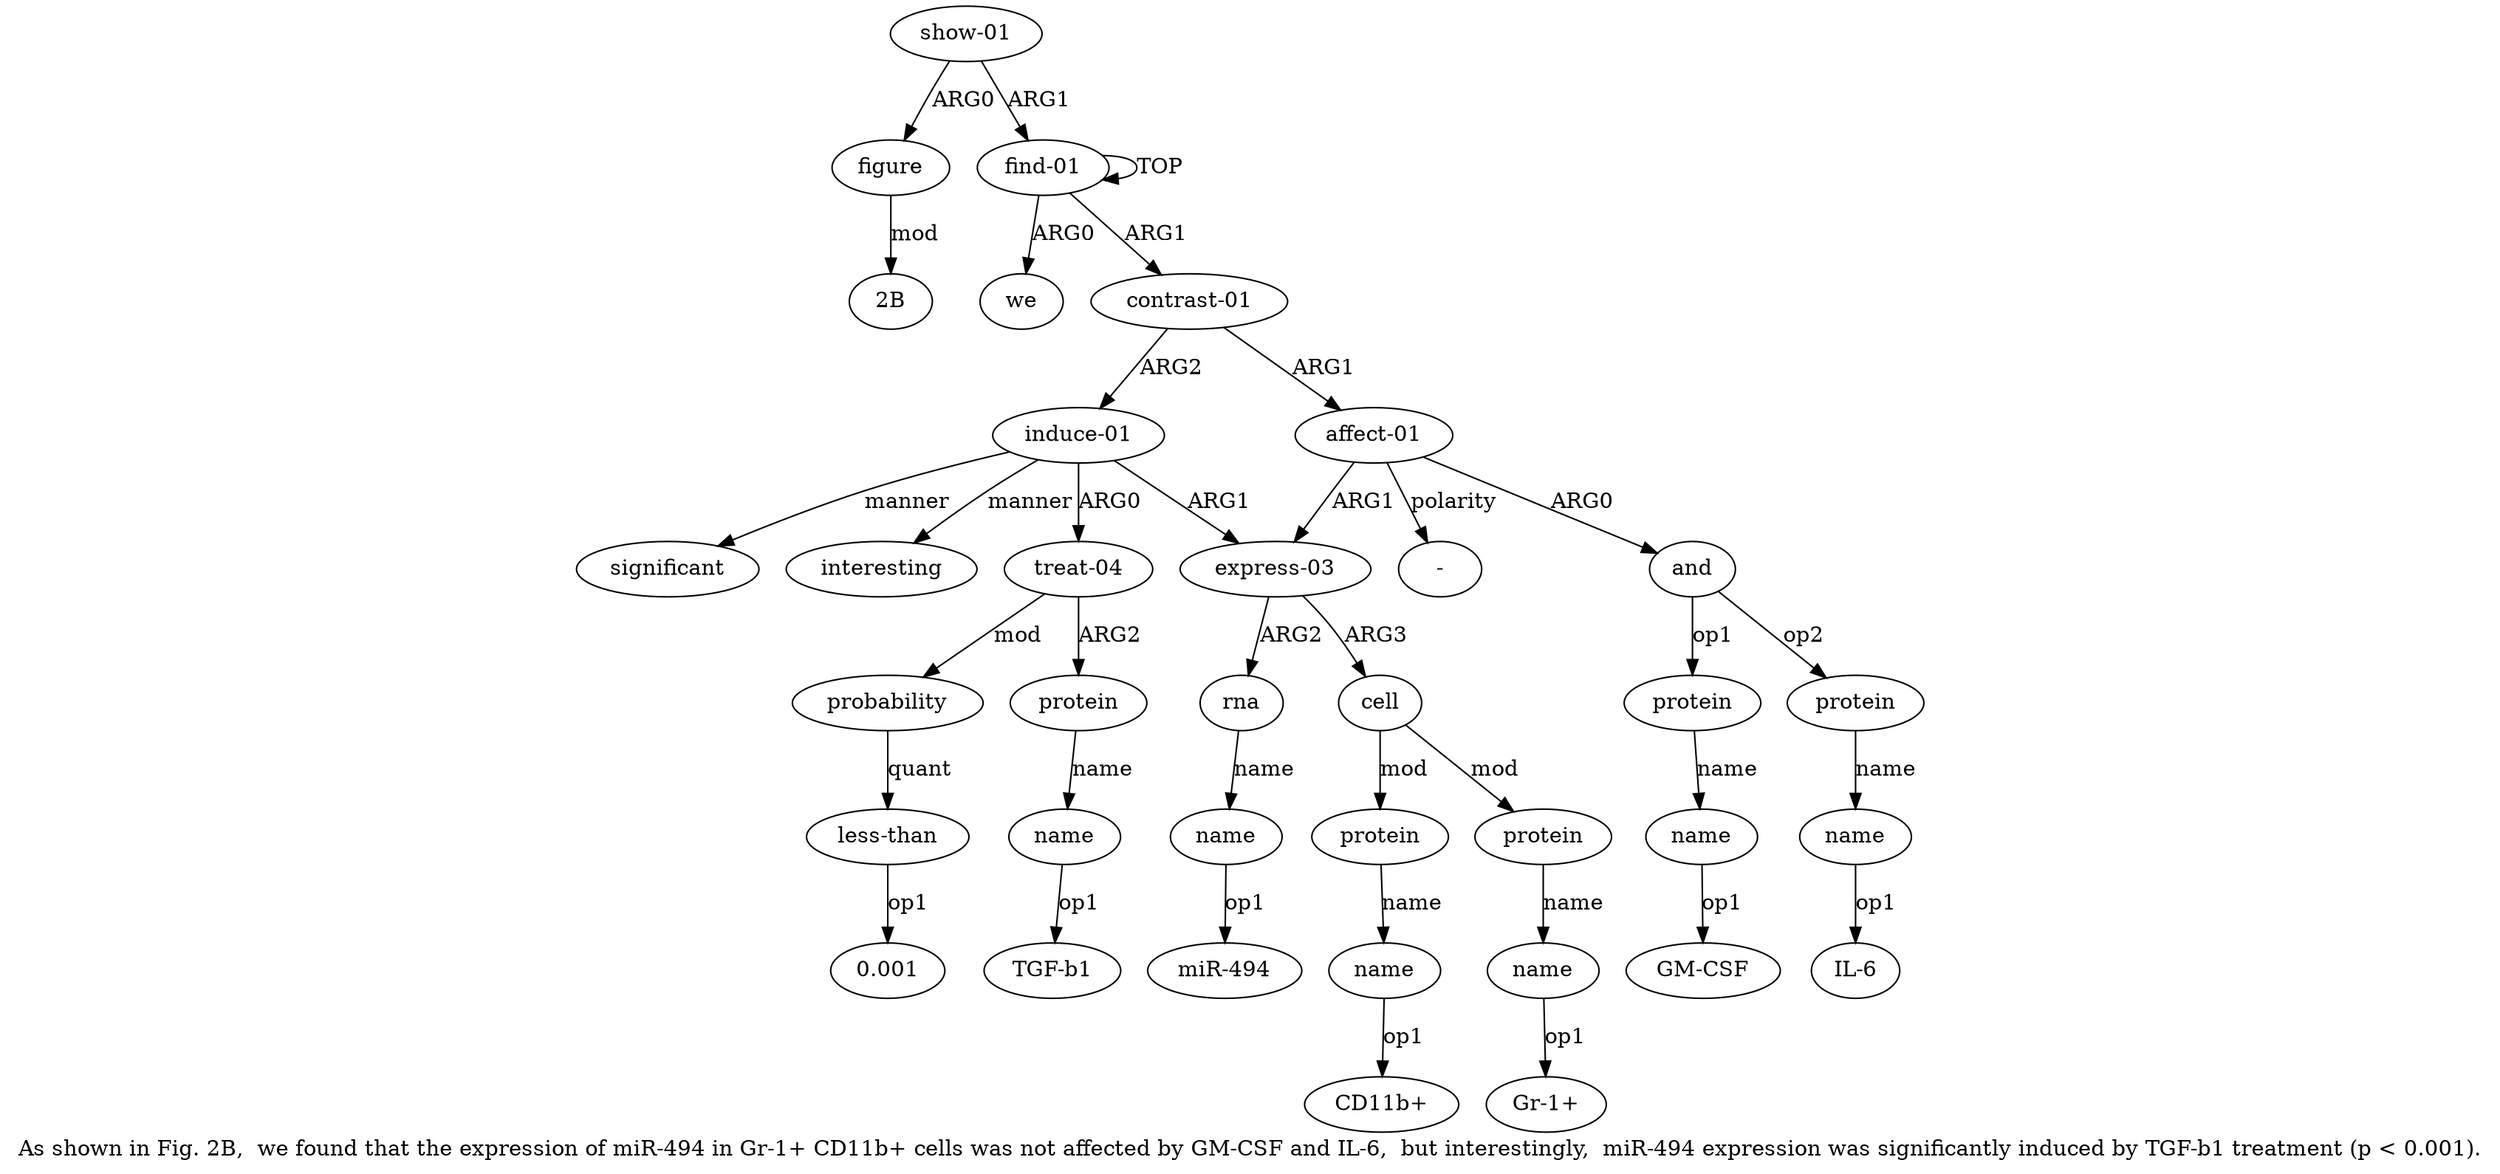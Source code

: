 digraph  {
	graph [label="As shown in Fig. 2B,  we found that the expression of miR-494 in Gr-1+ CD11b+ cells was not affected by GM-CSF and IL-6,  but interestingly,  \
miR-494 expression was significantly induced by TGF-b1 treatment (p < 0.001)."];
	node [label="\N"];
	a20	 [color=black,
		gold_ind=20,
		gold_label=name,
		label=name,
		test_ind=20,
		test_label=name];
	"a20 TGF-b1"	 [color=black,
		gold_ind=-1,
		gold_label="TGF-b1",
		label="TGF-b1",
		test_ind=-1,
		test_label="TGF-b1"];
	a20 -> "a20 TGF-b1" [key=0,
	color=black,
	gold_label=op1,
	label=op1,
	test_label=op1];
a21 [color=black,
	gold_ind=21,
	gold_label=probability,
	label=probability,
	test_ind=21,
	test_label=probability];
a22 [color=black,
	gold_ind=22,
	gold_label="less-than",
	label="less-than",
	test_ind=22,
	test_label="less-than"];
a21 -> a22 [key=0,
color=black,
gold_label=quant,
label=quant,
test_label=quant];
"a22 0.001" [color=black,
gold_ind=-1,
gold_label=0.001,
label=0.001,
test_ind=-1,
test_label=0.001];
a22 -> "a22 0.001" [key=0,
color=black,
gold_label=op1,
label=op1,
test_label=op1];
a23 [color=black,
gold_ind=23,
gold_label=significant,
label=significant,
test_ind=23,
test_label=significant];
a24 [color=black,
gold_ind=24,
gold_label=interesting,
label=interesting,
test_ind=24,
test_label=interesting];
a25 [color=black,
gold_ind=25,
gold_label="show-01",
label="show-01",
test_ind=25,
test_label="show-01"];
a26 [color=black,
gold_ind=26,
gold_label=figure,
label=figure,
test_ind=26,
test_label=figure];
a25 -> a26 [key=0,
color=black,
gold_label=ARG0,
label=ARG0,
test_label=ARG0];
a0 [color=black,
gold_ind=0,
gold_label="find-01",
label="find-01",
test_ind=0,
test_label="find-01"];
a25 -> a0 [key=0,
color=black,
gold_label=ARG1,
label=ARG1,
test_label=ARG1];
"a26 2B" [color=black,
gold_ind=-1,
gold_label="2B",
label="2B",
test_ind=-1,
test_label="2B"];
a26 -> "a26 2B" [key=0,
color=black,
gold_label=mod,
label=mod,
test_label=mod];
"a14 Gr-1+" [color=black,
gold_ind=-1,
gold_label="Gr-1+",
label="Gr-1+",
test_ind=-1,
test_label="Gr-1+"];
"a6 GM-CSF" [color=black,
gold_ind=-1,
gold_label="GM-CSF",
label="GM-CSF",
test_ind=-1,
test_label="GM-CSF"];
"a3 -" [color=black,
gold_ind=-1,
gold_label="-",
label="-",
test_ind=-1,
test_label="-"];
"a11 miR-494" [color=black,
gold_ind=-1,
gold_label="miR-494",
label="miR-494",
test_ind=-1,
test_label="miR-494"];
"a8 IL-6" [color=black,
gold_ind=-1,
gold_label="IL-6",
label="IL-6",
test_ind=-1,
test_label="IL-6"];
a15 [color=black,
gold_ind=15,
gold_label=protein,
label=protein,
test_ind=15,
test_label=protein];
a16 [color=black,
gold_ind=16,
gold_label=name,
label=name,
test_ind=16,
test_label=name];
a15 -> a16 [key=0,
color=black,
gold_label=name,
label=name,
test_label=name];
a14 [color=black,
gold_ind=14,
gold_label=name,
label=name,
test_ind=14,
test_label=name];
a14 -> "a14 Gr-1+" [key=0,
color=black,
gold_label=op1,
label=op1,
test_label=op1];
a17 [color=black,
gold_ind=17,
gold_label="induce-01",
label="induce-01",
test_ind=17,
test_label="induce-01"];
a17 -> a23 [key=0,
color=black,
gold_label=manner,
label=manner,
test_label=manner];
a17 -> a24 [key=0,
color=black,
gold_label=manner,
label=manner,
test_label=manner];
a18 [color=black,
gold_ind=18,
gold_label="treat-04",
label="treat-04",
test_ind=18,
test_label="treat-04"];
a17 -> a18 [key=0,
color=black,
gold_label=ARG0,
label=ARG0,
test_label=ARG0];
a9 [color=black,
gold_ind=9,
gold_label="express-03",
label="express-03",
test_ind=9,
test_label="express-03"];
a17 -> a9 [key=0,
color=black,
gold_label=ARG1,
label=ARG1,
test_label=ARG1];
"a16 CD11b+" [color=black,
gold_ind=-1,
gold_label="CD11b+",
label="CD11b+",
test_ind=-1,
test_label="CD11b+"];
a16 -> "a16 CD11b+" [key=0,
color=black,
gold_label=op1,
label=op1,
test_label=op1];
a11 [color=black,
gold_ind=11,
gold_label=name,
label=name,
test_ind=11,
test_label=name];
a11 -> "a11 miR-494" [key=0,
color=black,
gold_label=op1,
label=op1,
test_label=op1];
a10 [color=black,
gold_ind=10,
gold_label=rna,
label=rna,
test_ind=10,
test_label=rna];
a10 -> a11 [key=0,
color=black,
gold_label=name,
label=name,
test_label=name];
a13 [color=black,
gold_ind=13,
gold_label=protein,
label=protein,
test_ind=13,
test_label=protein];
a13 -> a14 [key=0,
color=black,
gold_label=name,
label=name,
test_label=name];
a12 [color=black,
gold_ind=12,
gold_label=cell,
label=cell,
test_ind=12,
test_label=cell];
a12 -> a15 [key=0,
color=black,
gold_label=mod,
label=mod,
test_label=mod];
a12 -> a13 [key=0,
color=black,
gold_label=mod,
label=mod,
test_label=mod];
a19 [color=black,
gold_ind=19,
gold_label=protein,
label=protein,
test_ind=19,
test_label=protein];
a19 -> a20 [key=0,
color=black,
gold_label=name,
label=name,
test_label=name];
a18 -> a21 [key=0,
color=black,
gold_label=mod,
label=mod,
test_label=mod];
a18 -> a19 [key=0,
color=black,
gold_label=ARG2,
label=ARG2,
test_label=ARG2];
a1 [color=black,
gold_ind=1,
gold_label=we,
label=we,
test_ind=1,
test_label=we];
a0 -> a1 [key=0,
color=black,
gold_label=ARG0,
label=ARG0,
test_label=ARG0];
a0 -> a0 [key=0,
color=black,
gold_label=TOP,
label=TOP,
test_label=TOP];
a2 [color=black,
gold_ind=2,
gold_label="contrast-01",
label="contrast-01",
test_ind=2,
test_label="contrast-01"];
a0 -> a2 [key=0,
color=black,
gold_label=ARG1,
label=ARG1,
test_label=ARG1];
a3 [color=black,
gold_ind=3,
gold_label="affect-01",
label="affect-01",
test_ind=3,
test_label="affect-01"];
a3 -> "a3 -" [key=0,
color=black,
gold_label=polarity,
label=polarity,
test_label=polarity];
a4 [color=black,
gold_ind=4,
gold_label=and,
label=and,
test_ind=4,
test_label=and];
a3 -> a4 [key=0,
color=black,
gold_label=ARG0,
label=ARG0,
test_label=ARG0];
a3 -> a9 [key=0,
color=black,
gold_label=ARG1,
label=ARG1,
test_label=ARG1];
a2 -> a17 [key=0,
color=black,
gold_label=ARG2,
label=ARG2,
test_label=ARG2];
a2 -> a3 [key=0,
color=black,
gold_label=ARG1,
label=ARG1,
test_label=ARG1];
a5 [color=black,
gold_ind=5,
gold_label=protein,
label=protein,
test_ind=5,
test_label=protein];
a6 [color=black,
gold_ind=6,
gold_label=name,
label=name,
test_ind=6,
test_label=name];
a5 -> a6 [key=0,
color=black,
gold_label=name,
label=name,
test_label=name];
a4 -> a5 [key=0,
color=black,
gold_label=op1,
label=op1,
test_label=op1];
a7 [color=black,
gold_ind=7,
gold_label=protein,
label=protein,
test_ind=7,
test_label=protein];
a4 -> a7 [key=0,
color=black,
gold_label=op2,
label=op2,
test_label=op2];
a8 [color=black,
gold_ind=8,
gold_label=name,
label=name,
test_ind=8,
test_label=name];
a7 -> a8 [key=0,
color=black,
gold_label=name,
label=name,
test_label=name];
a6 -> "a6 GM-CSF" [key=0,
color=black,
gold_label=op1,
label=op1,
test_label=op1];
a9 -> a10 [key=0,
color=black,
gold_label=ARG2,
label=ARG2,
test_label=ARG2];
a9 -> a12 [key=0,
color=black,
gold_label=ARG3,
label=ARG3,
test_label=ARG3];
a8 -> "a8 IL-6" [key=0,
color=black,
gold_label=op1,
label=op1,
test_label=op1];
}
